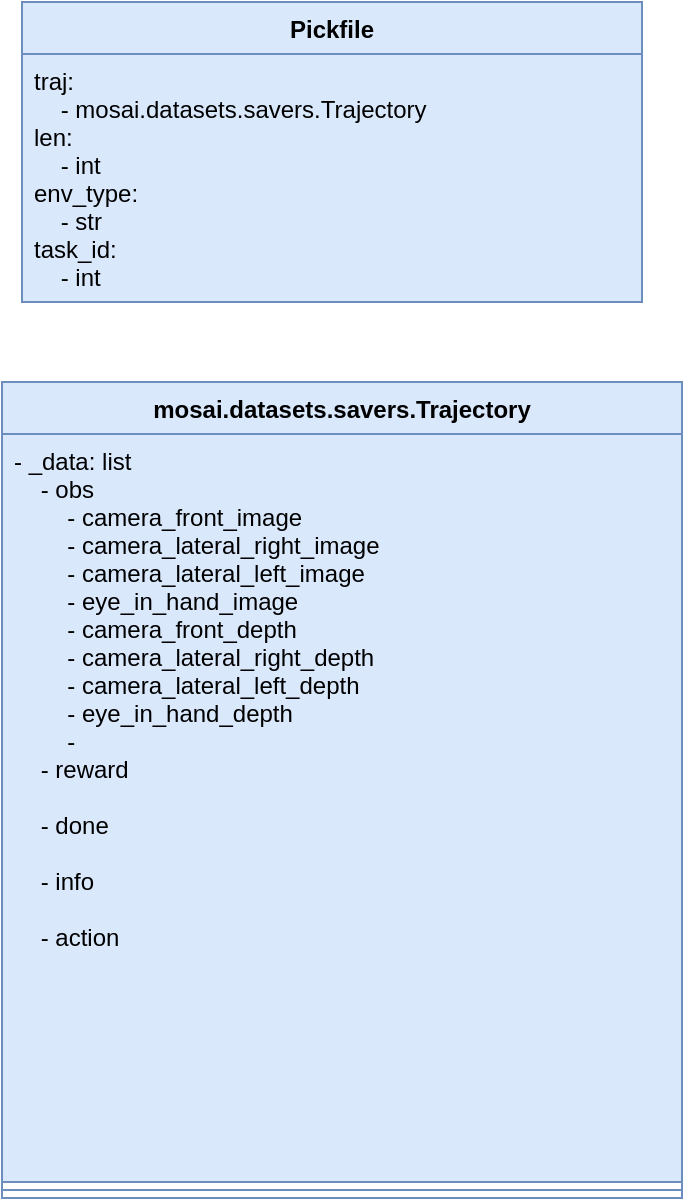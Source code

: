 <mxfile version="20.8.10" type="device" pages="3"><diagram id="25EfqUco04zjtHPcFatg" name="Pickle_file_format"><mxGraphModel dx="1434" dy="870" grid="1" gridSize="10" guides="1" tooltips="1" connect="1" arrows="1" fold="1" page="1" pageScale="1" pageWidth="850" pageHeight="1100" math="0" shadow="0"><root><mxCell id="0"/><mxCell id="1" parent="0"/><mxCell id="47-mGKHRtjDHuzfGYBOw-3" value="Pickfile" style="swimlane;fontStyle=1;childLayout=stackLayout;horizontal=1;startSize=26;fillColor=#dae8fc;horizontalStack=0;resizeParent=1;resizeParentMax=0;resizeLast=0;collapsible=1;marginBottom=0;strokeColor=#6c8ebf;" parent="1" vertex="1"><mxGeometry x="210" y="10" width="310" height="150" as="geometry"/></mxCell><mxCell id="47-mGKHRtjDHuzfGYBOw-4" value="traj:&#10;    - mosai.datasets.savers.Trajectory&#10;len:&#10;    - int&#10;env_type:&#10;    - str&#10;task_id:&#10;    - int&#10;" style="text;strokeColor=#6c8ebf;fillColor=#dae8fc;align=left;verticalAlign=top;spacingLeft=4;spacingRight=4;overflow=hidden;rotatable=0;points=[[0,0.5],[1,0.5]];portConstraint=eastwest;" parent="47-mGKHRtjDHuzfGYBOw-3" vertex="1"><mxGeometry y="26" width="310" height="124" as="geometry"/></mxCell><mxCell id="47-mGKHRtjDHuzfGYBOw-13" value="mosai.datasets.savers.Trajectory" style="swimlane;fontStyle=1;align=center;verticalAlign=top;childLayout=stackLayout;horizontal=1;startSize=26;horizontalStack=0;resizeParent=1;resizeParentMax=0;resizeLast=0;collapsible=1;marginBottom=0;fillColor=#dae8fc;strokeColor=#6c8ebf;" parent="1" vertex="1"><mxGeometry x="200" y="200" width="340" height="408" as="geometry"/></mxCell><mxCell id="47-mGKHRtjDHuzfGYBOw-14" value="- _data: list&#10;    - obs&#10;        - camera_front_image&#10;        - camera_lateral_right_image        &#10;        - camera_lateral_left_image&#10;        - eye_in_hand_image&#10;        - camera_front_depth&#10;        - camera_lateral_right_depth         &#10;        - camera_lateral_left_depth         &#10;        - eye_in_hand_depth&#10;        -    &#10;    - reward&#10;&#10;    - done&#10;&#10;    - info &#10;&#10;    - action&#10;" style="text;strokeColor=#6c8ebf;fillColor=#dae8fc;align=left;verticalAlign=top;spacingLeft=4;spacingRight=4;overflow=hidden;rotatable=0;points=[[0,0.5],[1,0.5]];portConstraint=eastwest;fontFamily=Helvetica;" parent="47-mGKHRtjDHuzfGYBOw-13" vertex="1"><mxGeometry y="26" width="340" height="374" as="geometry"/></mxCell><mxCell id="47-mGKHRtjDHuzfGYBOw-15" value="" style="line;strokeWidth=1;fillColor=#dae8fc;align=left;verticalAlign=middle;spacingTop=-1;spacingLeft=3;spacingRight=3;rotatable=0;labelPosition=right;points=[];portConstraint=eastwest;strokeColor=#6c8ebf;" parent="47-mGKHRtjDHuzfGYBOw-13" vertex="1"><mxGeometry y="400" width="340" height="8" as="geometry"/></mxCell></root></mxGraphModel></diagram><diagram id="SevqhwEOry9mad0Z6Ybu" name="Page-2"><mxGraphModel grid="1" page="1" gridSize="10" guides="1" tooltips="1" connect="1" arrows="1" fold="1" pageScale="1" pageWidth="850" pageHeight="1100" math="0" shadow="0"><root><mxCell id="0"/><mxCell id="1" parent="0"/><mxCell id="PfrZRBtHKtUPrGf9fEk6-1" value="Dataset Collector &amp;lt;&amp;lt;Package&amp;gt;&amp;gt;" style="swimlane;whiteSpace=wrap;html=1;" parent="1" vertex="1"><mxGeometry x="280" y="110" width="340" height="270" as="geometry"/></mxCell></root></mxGraphModel></diagram><diagram id="-vHaLYd98Yy491DDMub3" name="Training-Framework"><mxGraphModel dx="819" dy="497" grid="1" gridSize="10" guides="1" tooltips="1" connect="1" arrows="1" fold="1" page="1" pageScale="1" pageWidth="850" pageHeight="1100" math="0" shadow="0"><root><mxCell id="0"/><mxCell id="1" parent="0"/><mxCell id="O0-dKD-LG0QUlnqArGXV-1" value="Multi-Task-LFD-Framework" style="swimlane;whiteSpace=wrap;html=1;fillColor=#66B2FF;" vertex="1" parent="1"><mxGeometry x="100" y="30" width="500" height="420" as="geometry"/></mxCell></root></mxGraphModel></diagram></mxfile>